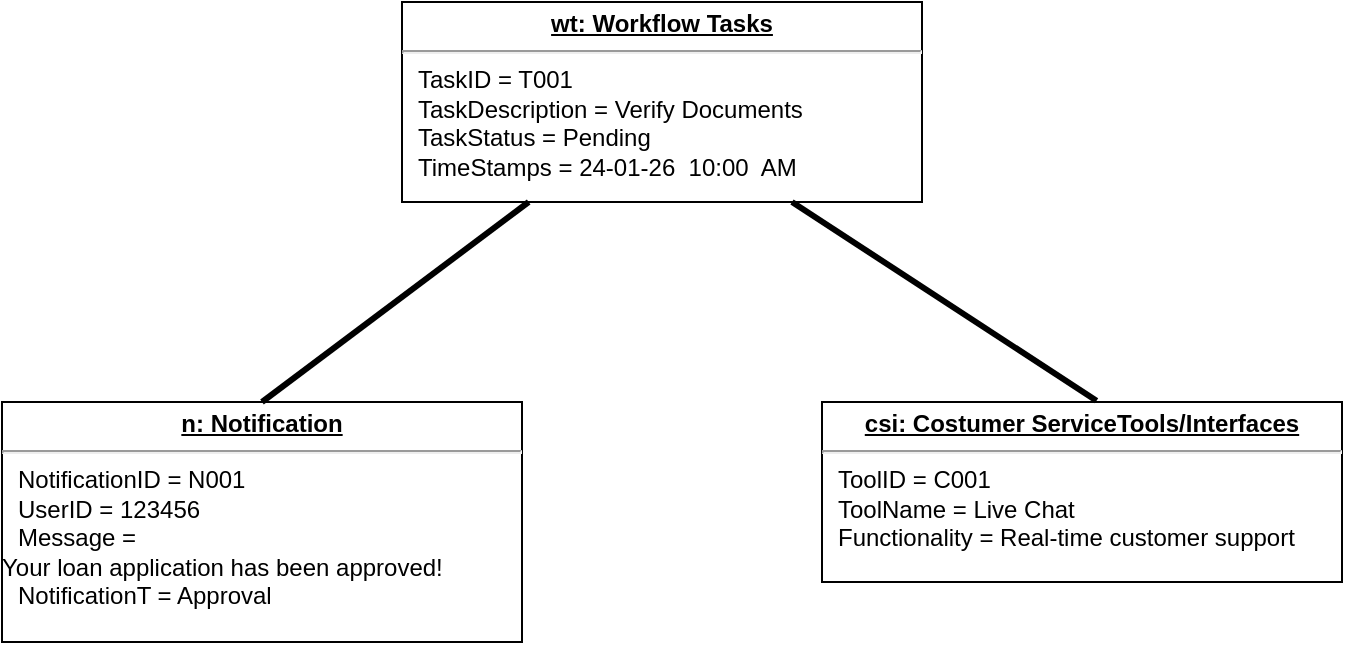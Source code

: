 <mxfile version="22.1.22" type="github">
  <diagram name="Page-1" id="Xj0fW8EBSC_FXJBFZ361">
    <mxGraphModel dx="1050" dy="557" grid="1" gridSize="10" guides="1" tooltips="1" connect="1" arrows="1" fold="1" page="1" pageScale="1" pageWidth="850" pageHeight="1100" math="0" shadow="0">
      <root>
        <mxCell id="0" />
        <mxCell id="1" parent="0" />
        <mxCell id="FdcL3fqsLwNPK-vaDl-x-1" value="&lt;p style=&quot;margin:0px;margin-top:4px;text-align:center;text-decoration:underline;&quot;&gt;&lt;b&gt;wt: Workflow Tasks&lt;/b&gt;&lt;/p&gt;&lt;hr&gt;&lt;p style=&quot;margin:0px;margin-left:8px;&quot;&gt;TaskID = T001&lt;br&gt;TaskDescription = Verify Documents&lt;br&gt;TaskStatus = Pending&lt;/p&gt;&lt;p style=&quot;margin:0px;margin-left:8px;&quot;&gt;TimeStamps = 24-01-26&amp;nbsp; 10:00&amp;nbsp; AM&lt;/p&gt;" style="verticalAlign=top;align=left;overflow=fill;fontSize=12;fontFamily=Helvetica;html=1;whiteSpace=wrap;" vertex="1" parent="1">
          <mxGeometry x="330" y="40" width="260" height="100" as="geometry" />
        </mxCell>
        <mxCell id="FdcL3fqsLwNPK-vaDl-x-2" value="&lt;p style=&quot;margin:0px;margin-top:4px;text-align:center;text-decoration:underline;&quot;&gt;&lt;b&gt;csi: Costumer ServiceTools/Interfaces&lt;/b&gt;&lt;/p&gt;&lt;hr&gt;&lt;p style=&quot;margin:0px;margin-left:8px;&quot;&gt;ToolID = C001&lt;br&gt;ToolName = Live Chat&lt;br&gt;Functionality = Real-time customer support&lt;/p&gt;" style="verticalAlign=top;align=left;overflow=fill;fontSize=12;fontFamily=Helvetica;html=1;whiteSpace=wrap;" vertex="1" parent="1">
          <mxGeometry x="540" y="240" width="260" height="90" as="geometry" />
        </mxCell>
        <mxCell id="FdcL3fqsLwNPK-vaDl-x-3" value="&lt;p style=&quot;margin:0px;margin-top:4px;text-align:center;text-decoration:underline;&quot;&gt;&lt;b&gt;n: Notification&lt;/b&gt;&lt;/p&gt;&lt;hr&gt;&lt;p style=&quot;margin:0px;margin-left:8px;&quot;&gt;NotificationID = N001&lt;br&gt;UserID = 123456&lt;br&gt;Message =&amp;nbsp;&lt;/p&gt;Your loan application has been approved!&lt;p style=&quot;margin:0px;margin-left:8px;&quot;&gt;NotificationT = Approval&lt;/p&gt;" style="verticalAlign=top;align=left;overflow=fill;fontSize=12;fontFamily=Helvetica;html=1;whiteSpace=wrap;" vertex="1" parent="1">
          <mxGeometry x="130" y="240" width="260" height="120" as="geometry" />
        </mxCell>
        <mxCell id="FdcL3fqsLwNPK-vaDl-x-4" value="" style="endArrow=none;startArrow=none;endFill=0;startFill=0;endSize=8;html=1;verticalAlign=bottom;labelBackgroundColor=none;strokeWidth=3;rounded=0;exitX=0.5;exitY=0;exitDx=0;exitDy=0;" edge="1" parent="1" source="FdcL3fqsLwNPK-vaDl-x-3" target="FdcL3fqsLwNPK-vaDl-x-1">
          <mxGeometry width="160" relative="1" as="geometry">
            <mxPoint x="150" y="140" as="sourcePoint" />
            <mxPoint x="310" y="140" as="targetPoint" />
          </mxGeometry>
        </mxCell>
        <mxCell id="FdcL3fqsLwNPK-vaDl-x-5" value="" style="endArrow=none;startArrow=none;endFill=0;startFill=0;endSize=8;html=1;verticalAlign=bottom;labelBackgroundColor=none;strokeWidth=3;rounded=0;exitX=0.75;exitY=1;exitDx=0;exitDy=0;entryX=0.528;entryY=-0.007;entryDx=0;entryDy=0;entryPerimeter=0;" edge="1" parent="1" source="FdcL3fqsLwNPK-vaDl-x-1" target="FdcL3fqsLwNPK-vaDl-x-2">
          <mxGeometry width="160" relative="1" as="geometry">
            <mxPoint x="600" y="220" as="sourcePoint" />
            <mxPoint x="760" y="220" as="targetPoint" />
          </mxGeometry>
        </mxCell>
      </root>
    </mxGraphModel>
  </diagram>
</mxfile>
